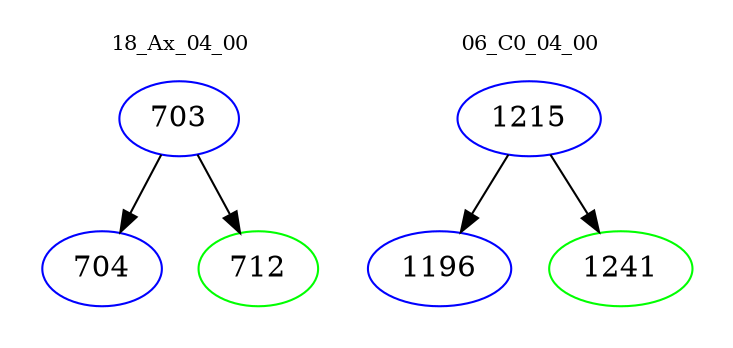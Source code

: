 digraph{
subgraph cluster_0 {
color = white
label = "18_Ax_04_00";
fontsize=10;
T0_703 [label="703", color="blue"]
T0_703 -> T0_704 [color="black"]
T0_704 [label="704", color="blue"]
T0_703 -> T0_712 [color="black"]
T0_712 [label="712", color="green"]
}
subgraph cluster_1 {
color = white
label = "06_C0_04_00";
fontsize=10;
T1_1215 [label="1215", color="blue"]
T1_1215 -> T1_1196 [color="black"]
T1_1196 [label="1196", color="blue"]
T1_1215 -> T1_1241 [color="black"]
T1_1241 [label="1241", color="green"]
}
}
